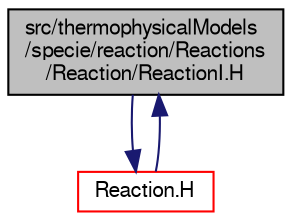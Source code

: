 digraph "src/thermophysicalModels/specie/reaction/Reactions/Reaction/ReactionI.H"
{
  bgcolor="transparent";
  edge [fontname="FreeSans",fontsize="10",labelfontname="FreeSans",labelfontsize="10"];
  node [fontname="FreeSans",fontsize="10",shape=record];
  Node0 [label="src/thermophysicalModels\l/specie/reaction/Reactions\l/Reaction/ReactionI.H",height=0.2,width=0.4,color="black", fillcolor="grey75", style="filled", fontcolor="black"];
  Node0 -> Node1 [color="midnightblue",fontsize="10",style="solid",fontname="FreeSans"];
  Node1 [label="Reaction.H",height=0.2,width=0.4,color="red",URL="$a16568.html"];
  Node1 -> Node0 [color="midnightblue",fontsize="10",style="solid",fontname="FreeSans"];
}
